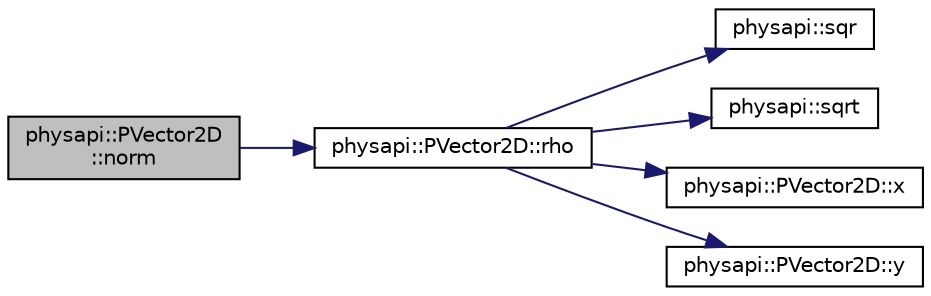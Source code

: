 digraph "physapi::PVector2D::norm"
{
 // LATEX_PDF_SIZE
  edge [fontname="Helvetica",fontsize="10",labelfontname="Helvetica",labelfontsize="10"];
  node [fontname="Helvetica",fontsize="10",shape=record];
  rankdir="LR";
  Node1 [label="physapi::PVector2D\l::norm",height=0.2,width=0.4,color="black", fillcolor="grey75", style="filled", fontcolor="black",tooltip="Get the norm of the vector."];
  Node1 -> Node2 [color="midnightblue",fontsize="10",style="solid",fontname="Helvetica"];
  Node2 [label="physapi::PVector2D::rho",height=0.2,width=0.4,color="black", fillcolor="white", style="filled",URL="$classphysapi_1_1_p_vector2_d.html#af6fa628381013afe9cf5b9e97c7a3a8d",tooltip="Get the  coordinate."];
  Node2 -> Node3 [color="midnightblue",fontsize="10",style="solid",fontname="Helvetica"];
  Node3 [label="physapi::sqr",height=0.2,width=0.4,color="black", fillcolor="white", style="filled",URL="$group__core.html#ga01ea6c103ae225b6d9c3dec92bd7141c",tooltip="Calculate the square of an obj(number, scalar, vector, etc)"];
  Node2 -> Node4 [color="midnightblue",fontsize="10",style="solid",fontname="Helvetica"];
  Node4 [label="physapi::sqrt",height=0.2,width=0.4,color="black", fillcolor="white", style="filled",URL="$group__core.html#gae92fbf95826f105bd60a485bf7b596e8",tooltip="Calculate the square root of a scalar."];
  Node2 -> Node5 [color="midnightblue",fontsize="10",style="solid",fontname="Helvetica"];
  Node5 [label="physapi::PVector2D::x",height=0.2,width=0.4,color="black", fillcolor="white", style="filled",URL="$classphysapi_1_1_p_vector2_d.html#adef3e21a4bb82ad7b9351590075a8086",tooltip="Get the x coordinate."];
  Node2 -> Node6 [color="midnightblue",fontsize="10",style="solid",fontname="Helvetica"];
  Node6 [label="physapi::PVector2D::y",height=0.2,width=0.4,color="black", fillcolor="white", style="filled",URL="$classphysapi_1_1_p_vector2_d.html#a15bb9964eb7b9ea7936d3e075737558e",tooltip="Get the y coordinate."];
}

